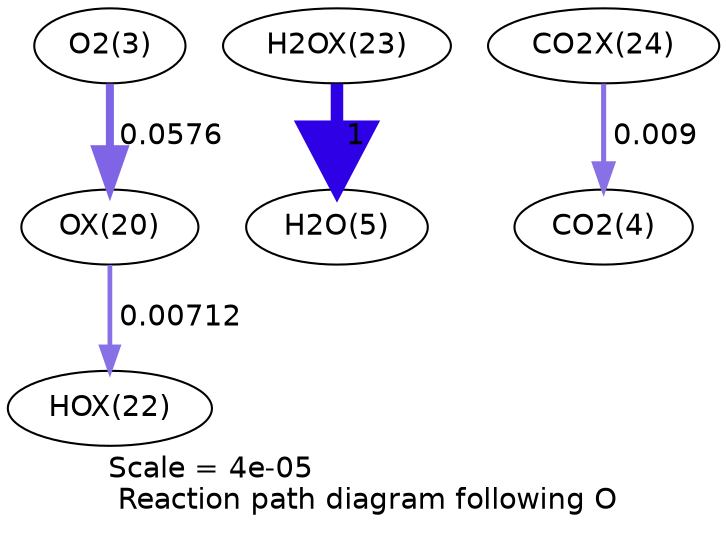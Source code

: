 digraph reaction_paths {
center=1;
s5 -> s38[fontname="Helvetica", penwidth=3.85, arrowsize=1.92, color="0.7, 0.558, 0.9"
, label=" 0.0576"];
s38 -> s40[fontname="Helvetica", penwidth=2.27, arrowsize=1.13, color="0.7, 0.507, 0.9"
, label=" 0.00712"];
s41 -> s7[fontname="Helvetica", penwidth=6, arrowsize=3, color="0.7, 1.5, 0.9"
, label=" 1"];
s42 -> s6[fontname="Helvetica", penwidth=2.44, arrowsize=1.22, color="0.7, 0.509, 0.9"
, label=" 0.009"];
s5 [ fontname="Helvetica", label="O2(3)"];
s6 [ fontname="Helvetica", label="CO2(4)"];
s7 [ fontname="Helvetica", label="H2O(5)"];
s38 [ fontname="Helvetica", label="OX(20)"];
s40 [ fontname="Helvetica", label="HOX(22)"];
s41 [ fontname="Helvetica", label="H2OX(23)"];
s42 [ fontname="Helvetica", label="CO2X(24)"];
 label = "Scale = 4e-05\l Reaction path diagram following O";
 fontname = "Helvetica";
}
